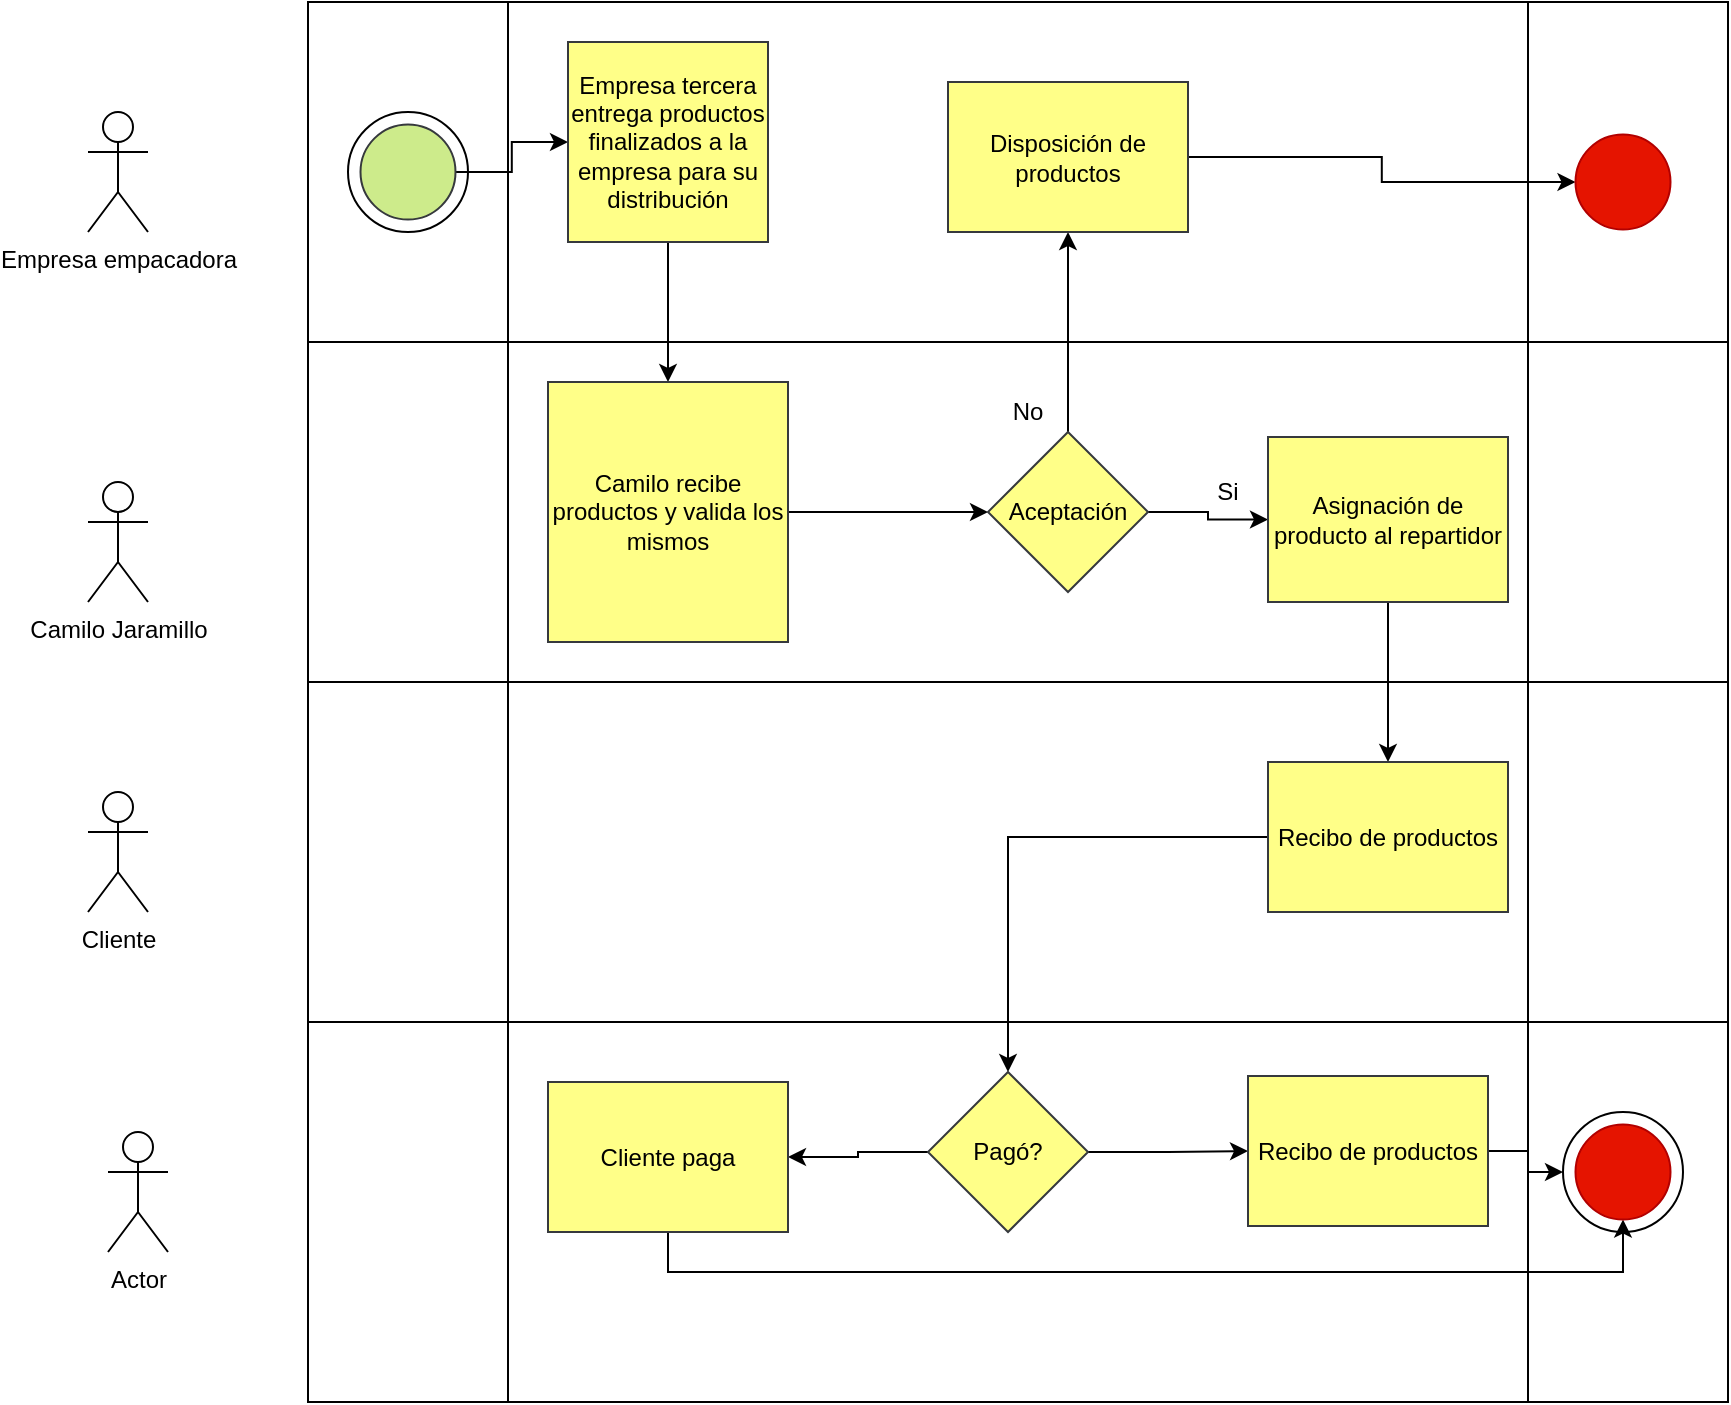 <mxfile version="21.2.7" type="github">
  <diagram name="Página-1" id="89v_Fbu40_JFCPkqtwGd">
    <mxGraphModel dx="1862" dy="569" grid="1" gridSize="10" guides="1" tooltips="1" connect="1" arrows="1" fold="1" page="1" pageScale="1" pageWidth="827" pageHeight="1169" math="0" shadow="0">
      <root>
        <mxCell id="0" />
        <mxCell id="1" parent="0" />
        <mxCell id="YV6-GsWAb4RA220wGrPn-1" value="" style="shape=process;whiteSpace=wrap;html=1;backgroundOutline=1;size=0.141;" vertex="1" parent="1">
          <mxGeometry x="90" y="10" width="710" height="170" as="geometry" />
        </mxCell>
        <mxCell id="YV6-GsWAb4RA220wGrPn-3" value="" style="shape=process;whiteSpace=wrap;html=1;backgroundOutline=1;size=0.141;" vertex="1" parent="1">
          <mxGeometry x="90" y="180" width="710" height="170" as="geometry" />
        </mxCell>
        <mxCell id="YV6-GsWAb4RA220wGrPn-4" value="" style="shape=process;whiteSpace=wrap;html=1;backgroundOutline=1;size=0.141;" vertex="1" parent="1">
          <mxGeometry x="90" y="520" width="710" height="190" as="geometry" />
        </mxCell>
        <mxCell id="YV6-GsWAb4RA220wGrPn-5" value="" style="shape=process;whiteSpace=wrap;html=1;backgroundOutline=1;size=0.141;" vertex="1" parent="1">
          <mxGeometry x="90" y="350" width="710" height="170" as="geometry" />
        </mxCell>
        <mxCell id="YV6-GsWAb4RA220wGrPn-7" value="Camilo Jaramillo" style="shape=umlActor;verticalLabelPosition=bottom;verticalAlign=top;html=1;outlineConnect=0;" vertex="1" parent="1">
          <mxGeometry x="-20" y="250" width="30" height="60" as="geometry" />
        </mxCell>
        <mxCell id="YV6-GsWAb4RA220wGrPn-8" value="&lt;font style=&quot;vertical-align: inherit;&quot;&gt;&lt;font style=&quot;vertical-align: inherit;&quot;&gt;Empresa empacadora&lt;/font&gt;&lt;/font&gt;" style="shape=umlActor;verticalLabelPosition=bottom;verticalAlign=top;html=1;outlineConnect=0;" vertex="1" parent="1">
          <mxGeometry x="-20" y="65" width="30" height="60" as="geometry" />
        </mxCell>
        <mxCell id="YV6-GsWAb4RA220wGrPn-9" value="Actor" style="shape=umlActor;verticalLabelPosition=bottom;verticalAlign=top;html=1;outlineConnect=0;" vertex="1" parent="1">
          <mxGeometry x="-10" y="575" width="30" height="60" as="geometry" />
        </mxCell>
        <mxCell id="YV6-GsWAb4RA220wGrPn-10" value="&lt;font style=&quot;vertical-align: inherit;&quot;&gt;&lt;font style=&quot;vertical-align: inherit;&quot;&gt;Cliente&lt;br&gt;&lt;/font&gt;&lt;/font&gt;" style="shape=umlActor;verticalLabelPosition=bottom;verticalAlign=top;html=1;outlineConnect=0;" vertex="1" parent="1">
          <mxGeometry x="-20" y="405" width="30" height="60" as="geometry" />
        </mxCell>
        <mxCell id="YV6-GsWAb4RA220wGrPn-13" value="" style="ellipse;whiteSpace=wrap;html=1;aspect=fixed;" vertex="1" parent="1">
          <mxGeometry x="110" y="65" width="60" height="60" as="geometry" />
        </mxCell>
        <mxCell id="YV6-GsWAb4RA220wGrPn-17" value="" style="edgeStyle=orthogonalEdgeStyle;rounded=0;orthogonalLoop=1;jettySize=auto;html=1;" edge="1" parent="1" source="YV6-GsWAb4RA220wGrPn-14" target="YV6-GsWAb4RA220wGrPn-16">
          <mxGeometry relative="1" as="geometry" />
        </mxCell>
        <mxCell id="YV6-GsWAb4RA220wGrPn-14" value="" style="ellipse;whiteSpace=wrap;html=1;aspect=fixed;fillColor=#cdeb8b;strokeColor=#36393d;" vertex="1" parent="1">
          <mxGeometry x="116.25" y="71.25" width="47.5" height="47.5" as="geometry" />
        </mxCell>
        <mxCell id="YV6-GsWAb4RA220wGrPn-18" style="edgeStyle=orthogonalEdgeStyle;rounded=0;orthogonalLoop=1;jettySize=auto;html=1;exitX=0.75;exitY=1;exitDx=0;exitDy=0;entryX=0.5;entryY=0;entryDx=0;entryDy=0;" edge="1" parent="1" source="YV6-GsWAb4RA220wGrPn-16" target="YV6-GsWAb4RA220wGrPn-19">
          <mxGeometry relative="1" as="geometry">
            <Array as="points">
              <mxPoint x="270" y="130" />
            </Array>
          </mxGeometry>
        </mxCell>
        <mxCell id="YV6-GsWAb4RA220wGrPn-16" value="Empresa tercera entrega productos finalizados a la empresa para su distribución" style="whiteSpace=wrap;html=1;fillColor=#ffff88;strokeColor=#36393d;" vertex="1" parent="1">
          <mxGeometry x="220" y="30" width="100" height="100" as="geometry" />
        </mxCell>
        <mxCell id="YV6-GsWAb4RA220wGrPn-21" value="" style="edgeStyle=orthogonalEdgeStyle;rounded=0;orthogonalLoop=1;jettySize=auto;html=1;" edge="1" parent="1" source="YV6-GsWAb4RA220wGrPn-19" target="YV6-GsWAb4RA220wGrPn-20">
          <mxGeometry relative="1" as="geometry" />
        </mxCell>
        <mxCell id="YV6-GsWAb4RA220wGrPn-19" value="Camilo recibe productos y valida los mismos" style="rounded=0;whiteSpace=wrap;html=1;rotation=0;fillColor=#ffff88;strokeColor=#36393d;" vertex="1" parent="1">
          <mxGeometry x="210" y="200" width="120" height="130" as="geometry" />
        </mxCell>
        <mxCell id="YV6-GsWAb4RA220wGrPn-23" value="" style="edgeStyle=orthogonalEdgeStyle;rounded=0;orthogonalLoop=1;jettySize=auto;html=1;" edge="1" parent="1" source="YV6-GsWAb4RA220wGrPn-20" target="YV6-GsWAb4RA220wGrPn-22">
          <mxGeometry relative="1" as="geometry" />
        </mxCell>
        <mxCell id="YV6-GsWAb4RA220wGrPn-25" style="edgeStyle=orthogonalEdgeStyle;rounded=0;orthogonalLoop=1;jettySize=auto;html=1;exitX=0.5;exitY=0;exitDx=0;exitDy=0;entryX=0.5;entryY=1;entryDx=0;entryDy=0;" edge="1" parent="1" source="YV6-GsWAb4RA220wGrPn-20" target="YV6-GsWAb4RA220wGrPn-24">
          <mxGeometry relative="1" as="geometry" />
        </mxCell>
        <mxCell id="YV6-GsWAb4RA220wGrPn-20" value="Aceptación" style="rhombus;whiteSpace=wrap;html=1;fillColor=#ffff88;strokeColor=#36393d;rounded=0;" vertex="1" parent="1">
          <mxGeometry x="430" y="225" width="80" height="80" as="geometry" />
        </mxCell>
        <mxCell id="YV6-GsWAb4RA220wGrPn-33" style="edgeStyle=orthogonalEdgeStyle;rounded=0;orthogonalLoop=1;jettySize=auto;html=1;" edge="1" parent="1" source="YV6-GsWAb4RA220wGrPn-22" target="YV6-GsWAb4RA220wGrPn-32">
          <mxGeometry relative="1" as="geometry" />
        </mxCell>
        <mxCell id="YV6-GsWAb4RA220wGrPn-22" value="Asignación de producto al repartidor" style="whiteSpace=wrap;html=1;fillColor=#ffff88;strokeColor=#36393d;rounded=0;" vertex="1" parent="1">
          <mxGeometry x="570" y="227.5" width="120" height="82.5" as="geometry" />
        </mxCell>
        <mxCell id="YV6-GsWAb4RA220wGrPn-29" style="edgeStyle=orthogonalEdgeStyle;rounded=0;orthogonalLoop=1;jettySize=auto;html=1;exitX=1;exitY=0.5;exitDx=0;exitDy=0;" edge="1" parent="1" source="YV6-GsWAb4RA220wGrPn-24" target="YV6-GsWAb4RA220wGrPn-28">
          <mxGeometry relative="1" as="geometry" />
        </mxCell>
        <mxCell id="YV6-GsWAb4RA220wGrPn-24" value="Disposición de productos" style="whiteSpace=wrap;html=1;fillColor=#ffff88;strokeColor=#36393d;rounded=0;" vertex="1" parent="1">
          <mxGeometry x="410" y="50" width="120" height="75" as="geometry" />
        </mxCell>
        <mxCell id="YV6-GsWAb4RA220wGrPn-27" value="" style="ellipse;whiteSpace=wrap;html=1;aspect=fixed;" vertex="1" parent="1">
          <mxGeometry x="717.5" y="565" width="60" height="60" as="geometry" />
        </mxCell>
        <mxCell id="YV6-GsWAb4RA220wGrPn-28" value="" style="ellipse;whiteSpace=wrap;html=1;aspect=fixed;fillColor=#e51400;strokeColor=#B20000;fontColor=#ffffff;" vertex="1" parent="1">
          <mxGeometry x="723.75" y="76.25" width="47.5" height="47.5" as="geometry" />
        </mxCell>
        <mxCell id="YV6-GsWAb4RA220wGrPn-30" value="Si" style="text;html=1;strokeColor=none;fillColor=none;align=center;verticalAlign=middle;whiteSpace=wrap;rounded=0;" vertex="1" parent="1">
          <mxGeometry x="520" y="240" width="60" height="30" as="geometry" />
        </mxCell>
        <mxCell id="YV6-GsWAb4RA220wGrPn-31" value="No" style="text;html=1;strokeColor=none;fillColor=none;align=center;verticalAlign=middle;whiteSpace=wrap;rounded=0;" vertex="1" parent="1">
          <mxGeometry x="420" y="200" width="60" height="30" as="geometry" />
        </mxCell>
        <mxCell id="YV6-GsWAb4RA220wGrPn-35" style="edgeStyle=orthogonalEdgeStyle;rounded=0;orthogonalLoop=1;jettySize=auto;html=1;entryX=0.5;entryY=0;entryDx=0;entryDy=0;" edge="1" parent="1" source="YV6-GsWAb4RA220wGrPn-32" target="YV6-GsWAb4RA220wGrPn-38">
          <mxGeometry relative="1" as="geometry">
            <mxPoint x="450" y="520" as="targetPoint" />
          </mxGeometry>
        </mxCell>
        <mxCell id="YV6-GsWAb4RA220wGrPn-32" value="Recibo de productos" style="whiteSpace=wrap;html=1;fillColor=#ffff88;strokeColor=#36393d;rounded=0;" vertex="1" parent="1">
          <mxGeometry x="570" y="390" width="120" height="75" as="geometry" />
        </mxCell>
        <mxCell id="YV6-GsWAb4RA220wGrPn-41" style="edgeStyle=orthogonalEdgeStyle;rounded=0;orthogonalLoop=1;jettySize=auto;html=1;exitX=1;exitY=0.5;exitDx=0;exitDy=0;entryX=0;entryY=0.5;entryDx=0;entryDy=0;" edge="1" parent="1" source="YV6-GsWAb4RA220wGrPn-38" target="YV6-GsWAb4RA220wGrPn-40">
          <mxGeometry relative="1" as="geometry" />
        </mxCell>
        <mxCell id="YV6-GsWAb4RA220wGrPn-43" style="edgeStyle=orthogonalEdgeStyle;rounded=0;orthogonalLoop=1;jettySize=auto;html=1;entryX=1;entryY=0.5;entryDx=0;entryDy=0;" edge="1" parent="1" source="YV6-GsWAb4RA220wGrPn-38" target="YV6-GsWAb4RA220wGrPn-42">
          <mxGeometry relative="1" as="geometry" />
        </mxCell>
        <mxCell id="YV6-GsWAb4RA220wGrPn-38" value="Pagó?" style="rhombus;whiteSpace=wrap;html=1;fillColor=#ffff88;strokeColor=#36393d;rounded=0;" vertex="1" parent="1">
          <mxGeometry x="400" y="545" width="80" height="80" as="geometry" />
        </mxCell>
        <mxCell id="YV6-GsWAb4RA220wGrPn-46" style="edgeStyle=orthogonalEdgeStyle;rounded=0;orthogonalLoop=1;jettySize=auto;html=1;entryX=0;entryY=0.5;entryDx=0;entryDy=0;" edge="1" parent="1" source="YV6-GsWAb4RA220wGrPn-40" target="YV6-GsWAb4RA220wGrPn-27">
          <mxGeometry relative="1" as="geometry" />
        </mxCell>
        <mxCell id="YV6-GsWAb4RA220wGrPn-40" value="Recibo de productos" style="whiteSpace=wrap;html=1;fillColor=#ffff88;strokeColor=#36393d;rounded=0;" vertex="1" parent="1">
          <mxGeometry x="560" y="547" width="120" height="75" as="geometry" />
        </mxCell>
        <mxCell id="YV6-GsWAb4RA220wGrPn-47" style="edgeStyle=orthogonalEdgeStyle;rounded=0;orthogonalLoop=1;jettySize=auto;html=1;exitX=0.5;exitY=1;exitDx=0;exitDy=0;entryX=0.5;entryY=1;entryDx=0;entryDy=0;" edge="1" parent="1" source="YV6-GsWAb4RA220wGrPn-42" target="YV6-GsWAb4RA220wGrPn-45">
          <mxGeometry relative="1" as="geometry" />
        </mxCell>
        <mxCell id="YV6-GsWAb4RA220wGrPn-42" value="Cliente paga" style="whiteSpace=wrap;html=1;fillColor=#ffff88;strokeColor=#36393d;rounded=0;" vertex="1" parent="1">
          <mxGeometry x="210" y="550" width="120" height="75" as="geometry" />
        </mxCell>
        <mxCell id="YV6-GsWAb4RA220wGrPn-45" value="" style="ellipse;whiteSpace=wrap;html=1;aspect=fixed;fillColor=#e51400;strokeColor=#B20000;fontColor=#ffffff;" vertex="1" parent="1">
          <mxGeometry x="723.75" y="571.25" width="47.5" height="47.5" as="geometry" />
        </mxCell>
      </root>
    </mxGraphModel>
  </diagram>
</mxfile>
